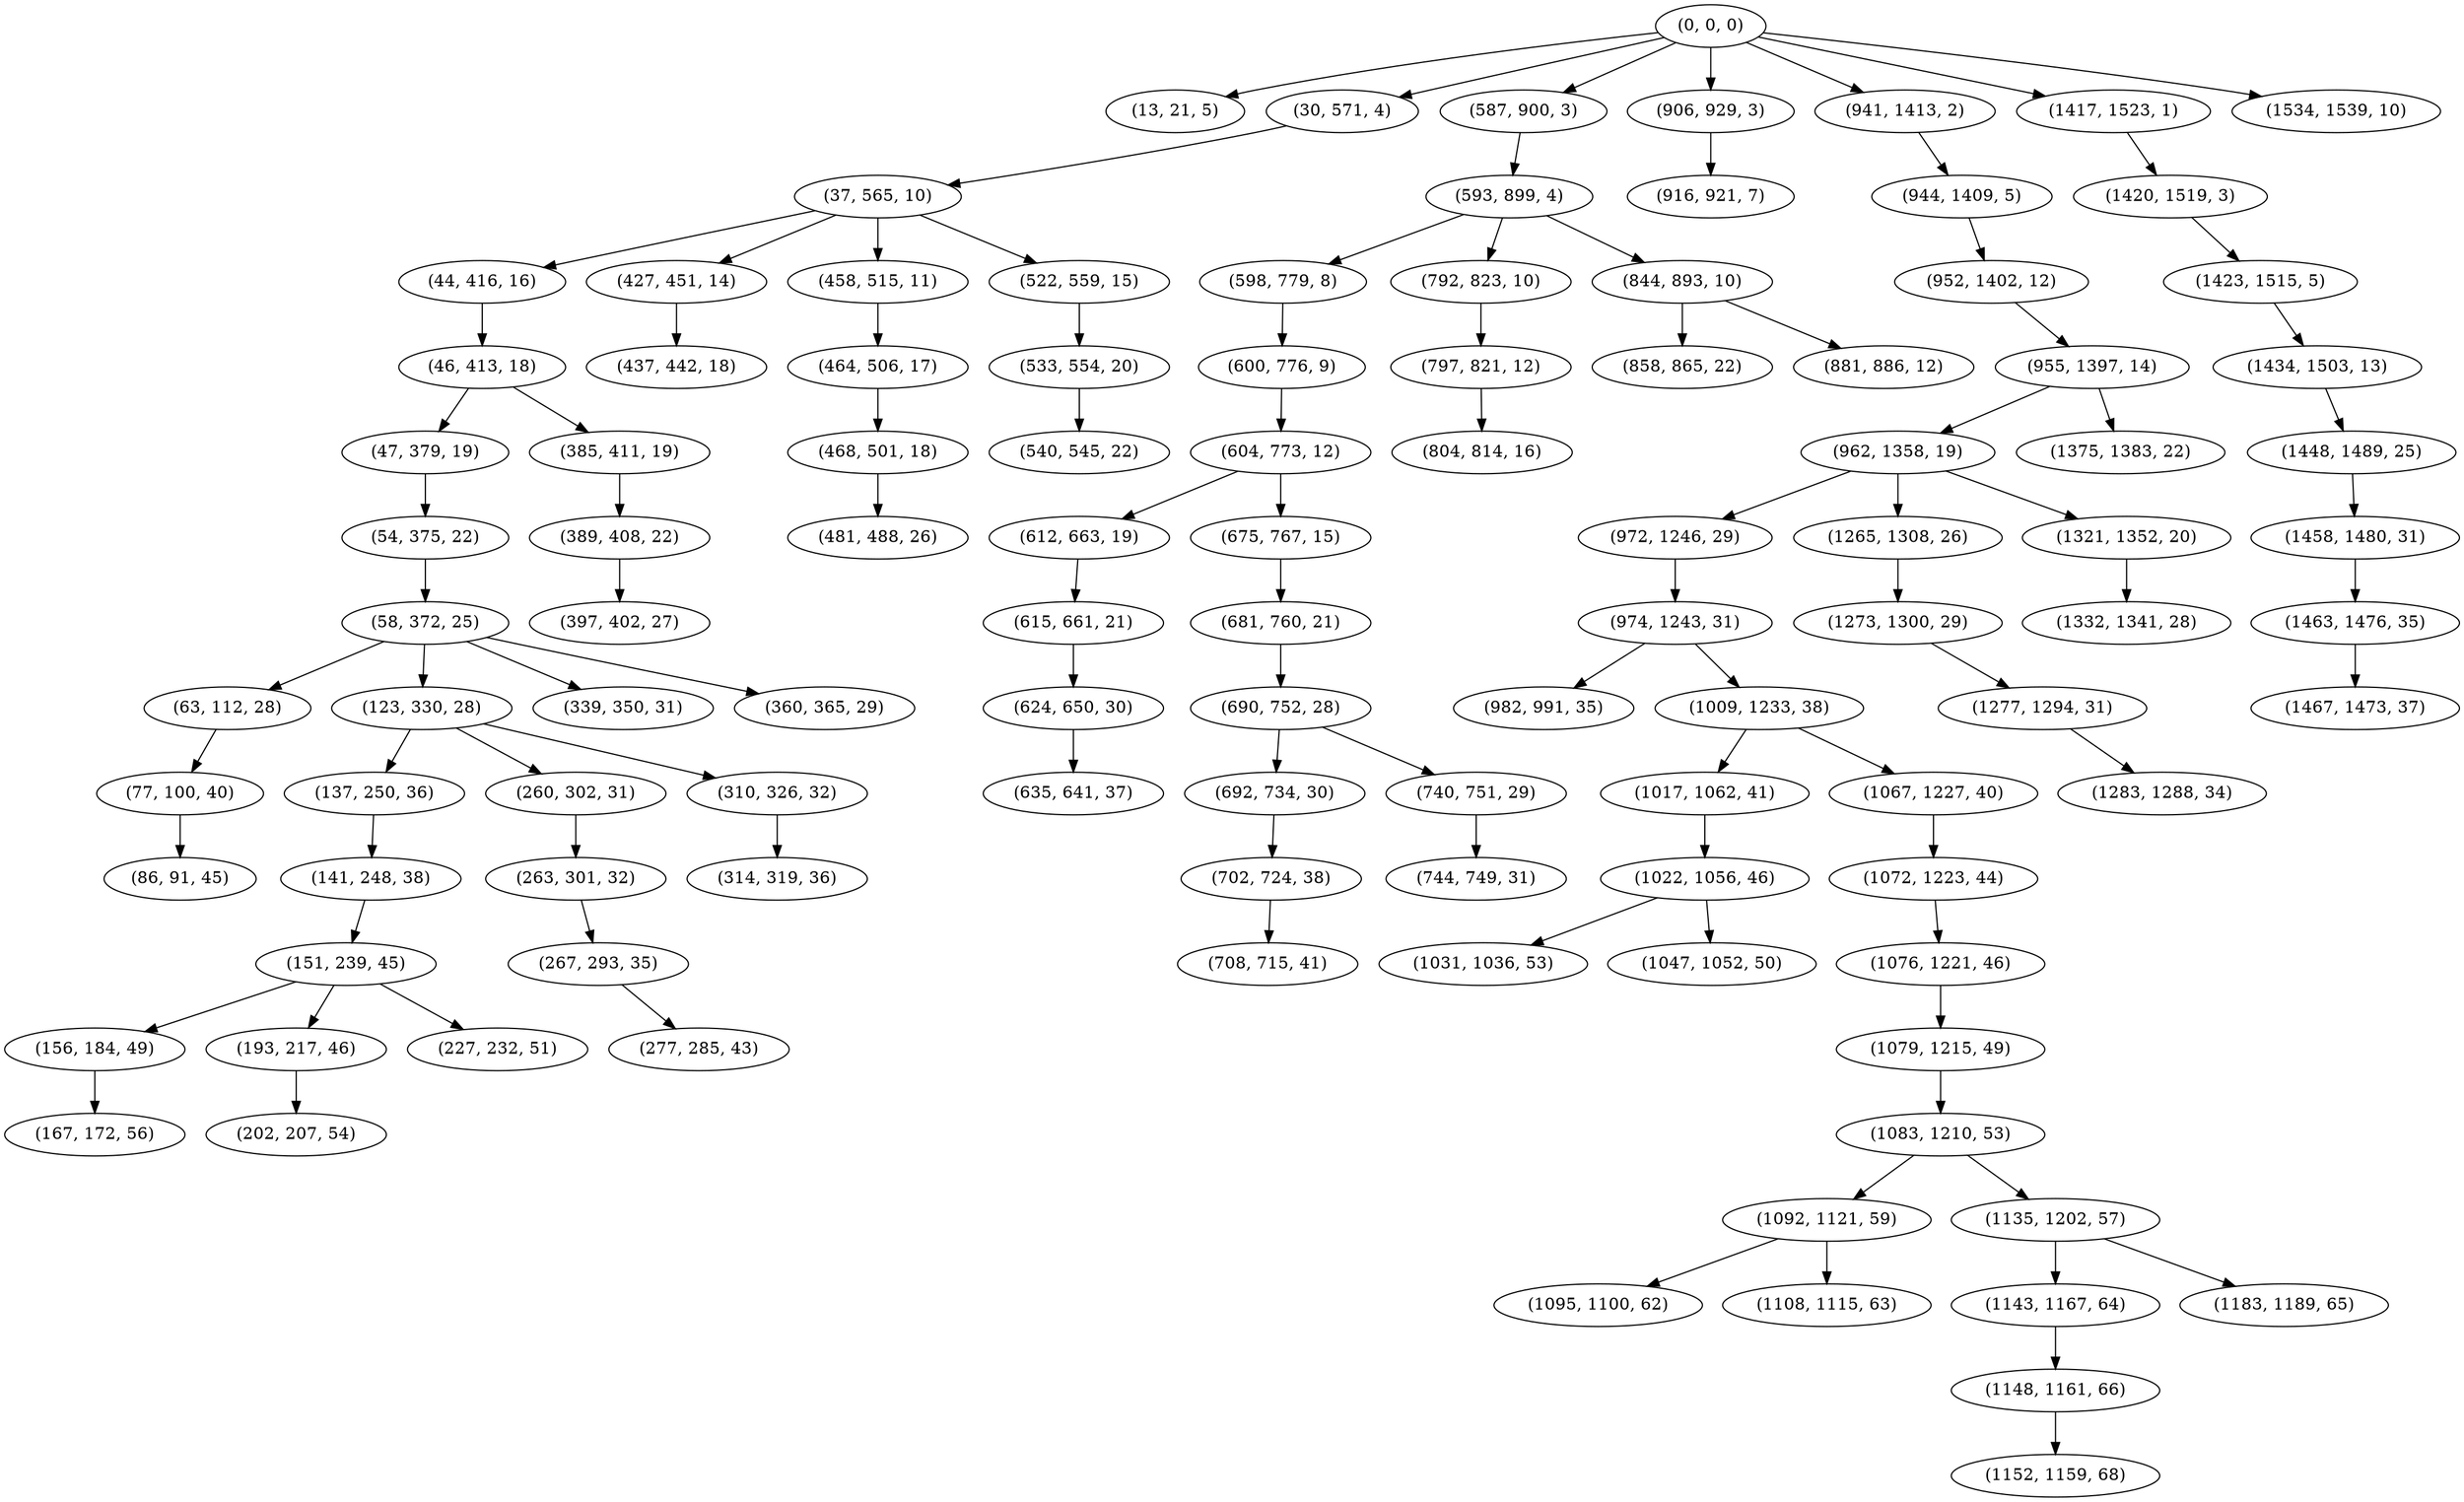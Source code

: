 digraph tree {
    "(0, 0, 0)";
    "(13, 21, 5)";
    "(30, 571, 4)";
    "(37, 565, 10)";
    "(44, 416, 16)";
    "(46, 413, 18)";
    "(47, 379, 19)";
    "(54, 375, 22)";
    "(58, 372, 25)";
    "(63, 112, 28)";
    "(77, 100, 40)";
    "(86, 91, 45)";
    "(123, 330, 28)";
    "(137, 250, 36)";
    "(141, 248, 38)";
    "(151, 239, 45)";
    "(156, 184, 49)";
    "(167, 172, 56)";
    "(193, 217, 46)";
    "(202, 207, 54)";
    "(227, 232, 51)";
    "(260, 302, 31)";
    "(263, 301, 32)";
    "(267, 293, 35)";
    "(277, 285, 43)";
    "(310, 326, 32)";
    "(314, 319, 36)";
    "(339, 350, 31)";
    "(360, 365, 29)";
    "(385, 411, 19)";
    "(389, 408, 22)";
    "(397, 402, 27)";
    "(427, 451, 14)";
    "(437, 442, 18)";
    "(458, 515, 11)";
    "(464, 506, 17)";
    "(468, 501, 18)";
    "(481, 488, 26)";
    "(522, 559, 15)";
    "(533, 554, 20)";
    "(540, 545, 22)";
    "(587, 900, 3)";
    "(593, 899, 4)";
    "(598, 779, 8)";
    "(600, 776, 9)";
    "(604, 773, 12)";
    "(612, 663, 19)";
    "(615, 661, 21)";
    "(624, 650, 30)";
    "(635, 641, 37)";
    "(675, 767, 15)";
    "(681, 760, 21)";
    "(690, 752, 28)";
    "(692, 734, 30)";
    "(702, 724, 38)";
    "(708, 715, 41)";
    "(740, 751, 29)";
    "(744, 749, 31)";
    "(792, 823, 10)";
    "(797, 821, 12)";
    "(804, 814, 16)";
    "(844, 893, 10)";
    "(858, 865, 22)";
    "(881, 886, 12)";
    "(906, 929, 3)";
    "(916, 921, 7)";
    "(941, 1413, 2)";
    "(944, 1409, 5)";
    "(952, 1402, 12)";
    "(955, 1397, 14)";
    "(962, 1358, 19)";
    "(972, 1246, 29)";
    "(974, 1243, 31)";
    "(982, 991, 35)";
    "(1009, 1233, 38)";
    "(1017, 1062, 41)";
    "(1022, 1056, 46)";
    "(1031, 1036, 53)";
    "(1047, 1052, 50)";
    "(1067, 1227, 40)";
    "(1072, 1223, 44)";
    "(1076, 1221, 46)";
    "(1079, 1215, 49)";
    "(1083, 1210, 53)";
    "(1092, 1121, 59)";
    "(1095, 1100, 62)";
    "(1108, 1115, 63)";
    "(1135, 1202, 57)";
    "(1143, 1167, 64)";
    "(1148, 1161, 66)";
    "(1152, 1159, 68)";
    "(1183, 1189, 65)";
    "(1265, 1308, 26)";
    "(1273, 1300, 29)";
    "(1277, 1294, 31)";
    "(1283, 1288, 34)";
    "(1321, 1352, 20)";
    "(1332, 1341, 28)";
    "(1375, 1383, 22)";
    "(1417, 1523, 1)";
    "(1420, 1519, 3)";
    "(1423, 1515, 5)";
    "(1434, 1503, 13)";
    "(1448, 1489, 25)";
    "(1458, 1480, 31)";
    "(1463, 1476, 35)";
    "(1467, 1473, 37)";
    "(1534, 1539, 10)";
    "(0, 0, 0)" -> "(13, 21, 5)";
    "(0, 0, 0)" -> "(30, 571, 4)";
    "(0, 0, 0)" -> "(587, 900, 3)";
    "(0, 0, 0)" -> "(906, 929, 3)";
    "(0, 0, 0)" -> "(941, 1413, 2)";
    "(0, 0, 0)" -> "(1417, 1523, 1)";
    "(0, 0, 0)" -> "(1534, 1539, 10)";
    "(30, 571, 4)" -> "(37, 565, 10)";
    "(37, 565, 10)" -> "(44, 416, 16)";
    "(37, 565, 10)" -> "(427, 451, 14)";
    "(37, 565, 10)" -> "(458, 515, 11)";
    "(37, 565, 10)" -> "(522, 559, 15)";
    "(44, 416, 16)" -> "(46, 413, 18)";
    "(46, 413, 18)" -> "(47, 379, 19)";
    "(46, 413, 18)" -> "(385, 411, 19)";
    "(47, 379, 19)" -> "(54, 375, 22)";
    "(54, 375, 22)" -> "(58, 372, 25)";
    "(58, 372, 25)" -> "(63, 112, 28)";
    "(58, 372, 25)" -> "(123, 330, 28)";
    "(58, 372, 25)" -> "(339, 350, 31)";
    "(58, 372, 25)" -> "(360, 365, 29)";
    "(63, 112, 28)" -> "(77, 100, 40)";
    "(77, 100, 40)" -> "(86, 91, 45)";
    "(123, 330, 28)" -> "(137, 250, 36)";
    "(123, 330, 28)" -> "(260, 302, 31)";
    "(123, 330, 28)" -> "(310, 326, 32)";
    "(137, 250, 36)" -> "(141, 248, 38)";
    "(141, 248, 38)" -> "(151, 239, 45)";
    "(151, 239, 45)" -> "(156, 184, 49)";
    "(151, 239, 45)" -> "(193, 217, 46)";
    "(151, 239, 45)" -> "(227, 232, 51)";
    "(156, 184, 49)" -> "(167, 172, 56)";
    "(193, 217, 46)" -> "(202, 207, 54)";
    "(260, 302, 31)" -> "(263, 301, 32)";
    "(263, 301, 32)" -> "(267, 293, 35)";
    "(267, 293, 35)" -> "(277, 285, 43)";
    "(310, 326, 32)" -> "(314, 319, 36)";
    "(385, 411, 19)" -> "(389, 408, 22)";
    "(389, 408, 22)" -> "(397, 402, 27)";
    "(427, 451, 14)" -> "(437, 442, 18)";
    "(458, 515, 11)" -> "(464, 506, 17)";
    "(464, 506, 17)" -> "(468, 501, 18)";
    "(468, 501, 18)" -> "(481, 488, 26)";
    "(522, 559, 15)" -> "(533, 554, 20)";
    "(533, 554, 20)" -> "(540, 545, 22)";
    "(587, 900, 3)" -> "(593, 899, 4)";
    "(593, 899, 4)" -> "(598, 779, 8)";
    "(593, 899, 4)" -> "(792, 823, 10)";
    "(593, 899, 4)" -> "(844, 893, 10)";
    "(598, 779, 8)" -> "(600, 776, 9)";
    "(600, 776, 9)" -> "(604, 773, 12)";
    "(604, 773, 12)" -> "(612, 663, 19)";
    "(604, 773, 12)" -> "(675, 767, 15)";
    "(612, 663, 19)" -> "(615, 661, 21)";
    "(615, 661, 21)" -> "(624, 650, 30)";
    "(624, 650, 30)" -> "(635, 641, 37)";
    "(675, 767, 15)" -> "(681, 760, 21)";
    "(681, 760, 21)" -> "(690, 752, 28)";
    "(690, 752, 28)" -> "(692, 734, 30)";
    "(690, 752, 28)" -> "(740, 751, 29)";
    "(692, 734, 30)" -> "(702, 724, 38)";
    "(702, 724, 38)" -> "(708, 715, 41)";
    "(740, 751, 29)" -> "(744, 749, 31)";
    "(792, 823, 10)" -> "(797, 821, 12)";
    "(797, 821, 12)" -> "(804, 814, 16)";
    "(844, 893, 10)" -> "(858, 865, 22)";
    "(844, 893, 10)" -> "(881, 886, 12)";
    "(906, 929, 3)" -> "(916, 921, 7)";
    "(941, 1413, 2)" -> "(944, 1409, 5)";
    "(944, 1409, 5)" -> "(952, 1402, 12)";
    "(952, 1402, 12)" -> "(955, 1397, 14)";
    "(955, 1397, 14)" -> "(962, 1358, 19)";
    "(955, 1397, 14)" -> "(1375, 1383, 22)";
    "(962, 1358, 19)" -> "(972, 1246, 29)";
    "(962, 1358, 19)" -> "(1265, 1308, 26)";
    "(962, 1358, 19)" -> "(1321, 1352, 20)";
    "(972, 1246, 29)" -> "(974, 1243, 31)";
    "(974, 1243, 31)" -> "(982, 991, 35)";
    "(974, 1243, 31)" -> "(1009, 1233, 38)";
    "(1009, 1233, 38)" -> "(1017, 1062, 41)";
    "(1009, 1233, 38)" -> "(1067, 1227, 40)";
    "(1017, 1062, 41)" -> "(1022, 1056, 46)";
    "(1022, 1056, 46)" -> "(1031, 1036, 53)";
    "(1022, 1056, 46)" -> "(1047, 1052, 50)";
    "(1067, 1227, 40)" -> "(1072, 1223, 44)";
    "(1072, 1223, 44)" -> "(1076, 1221, 46)";
    "(1076, 1221, 46)" -> "(1079, 1215, 49)";
    "(1079, 1215, 49)" -> "(1083, 1210, 53)";
    "(1083, 1210, 53)" -> "(1092, 1121, 59)";
    "(1083, 1210, 53)" -> "(1135, 1202, 57)";
    "(1092, 1121, 59)" -> "(1095, 1100, 62)";
    "(1092, 1121, 59)" -> "(1108, 1115, 63)";
    "(1135, 1202, 57)" -> "(1143, 1167, 64)";
    "(1135, 1202, 57)" -> "(1183, 1189, 65)";
    "(1143, 1167, 64)" -> "(1148, 1161, 66)";
    "(1148, 1161, 66)" -> "(1152, 1159, 68)";
    "(1265, 1308, 26)" -> "(1273, 1300, 29)";
    "(1273, 1300, 29)" -> "(1277, 1294, 31)";
    "(1277, 1294, 31)" -> "(1283, 1288, 34)";
    "(1321, 1352, 20)" -> "(1332, 1341, 28)";
    "(1417, 1523, 1)" -> "(1420, 1519, 3)";
    "(1420, 1519, 3)" -> "(1423, 1515, 5)";
    "(1423, 1515, 5)" -> "(1434, 1503, 13)";
    "(1434, 1503, 13)" -> "(1448, 1489, 25)";
    "(1448, 1489, 25)" -> "(1458, 1480, 31)";
    "(1458, 1480, 31)" -> "(1463, 1476, 35)";
    "(1463, 1476, 35)" -> "(1467, 1473, 37)";
}
